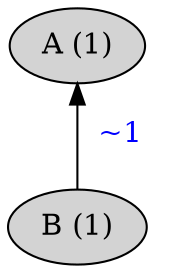 digraph modelSetLattice{
rankdir="BT"
1 [label=<A (1)>, style="filled", fillcolor="lightgray"]
2 [label=<B (1)>, style="filled", fillcolor="lightgray"]
2 -> 1 [label=<  <font color="blue">~1</font>  >]
}
